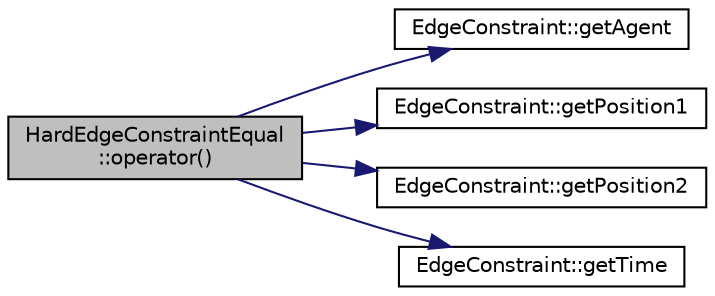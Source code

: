 digraph "HardEdgeConstraintEqual::operator()"
{
 // INTERACTIVE_SVG=YES
 // LATEX_PDF_SIZE
  edge [fontname="Helvetica",fontsize="10",labelfontname="Helvetica",labelfontsize="10"];
  node [fontname="Helvetica",fontsize="10",shape=record];
  rankdir="LR";
  Node1 [label="HardEdgeConstraintEqual\l::operator()",height=0.2,width=0.4,color="black", fillcolor="grey75", style="filled", fontcolor="black",tooltip=" "];
  Node1 -> Node2 [color="midnightblue",fontsize="10",style="solid",fontname="Helvetica"];
  Node2 [label="EdgeConstraint::getAgent",height=0.2,width=0.4,color="black", fillcolor="white", style="filled",URL="$classEdgeConstraint.html#a2f004daab96e80fa7e49ca1af6a4fe3f",tooltip=" "];
  Node1 -> Node3 [color="midnightblue",fontsize="10",style="solid",fontname="Helvetica"];
  Node3 [label="EdgeConstraint::getPosition1",height=0.2,width=0.4,color="black", fillcolor="white", style="filled",URL="$classEdgeConstraint.html#a466908d69c6881694fe53a23cc62c5d9",tooltip=" "];
  Node1 -> Node4 [color="midnightblue",fontsize="10",style="solid",fontname="Helvetica"];
  Node4 [label="EdgeConstraint::getPosition2",height=0.2,width=0.4,color="black", fillcolor="white", style="filled",URL="$classEdgeConstraint.html#ad2fbdf3fb124655ee081c9efbb420b85",tooltip=" "];
  Node1 -> Node5 [color="midnightblue",fontsize="10",style="solid",fontname="Helvetica"];
  Node5 [label="EdgeConstraint::getTime",height=0.2,width=0.4,color="black", fillcolor="white", style="filled",URL="$classEdgeConstraint.html#a993ffecc11fb54e7e179fa2aa1c20a7e",tooltip=" "];
}
